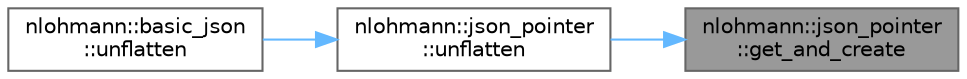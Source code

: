 digraph "nlohmann::json_pointer::get_and_create"
{
 // LATEX_PDF_SIZE
  bgcolor="transparent";
  edge [fontname=Helvetica,fontsize=10,labelfontname=Helvetica,labelfontsize=10];
  node [fontname=Helvetica,fontsize=10,shape=box,height=0.2,width=0.4];
  rankdir="RL";
  Node1 [label="nlohmann::json_pointer\l::get_and_create",height=0.2,width=0.4,color="gray40", fillcolor="grey60", style="filled", fontcolor="black",tooltip="create and return a reference to the pointed to value"];
  Node1 -> Node2 [dir="back",color="steelblue1",style="solid"];
  Node2 [label="nlohmann::json_pointer\l::unflatten",height=0.2,width=0.4,color="grey40", fillcolor="white", style="filled",URL="$a01663.html#a920065221e3c81676c3211c100d024a7",tooltip=" "];
  Node2 -> Node3 [dir="back",color="steelblue1",style="solid"];
  Node3 [label="nlohmann::basic_json\l::unflatten",height=0.2,width=0.4,color="grey40", fillcolor="white", style="filled",URL="$a01659.html#adea158bff8642202420898f6322da479",tooltip="unflatten a previously flattened JSON value"];
}
